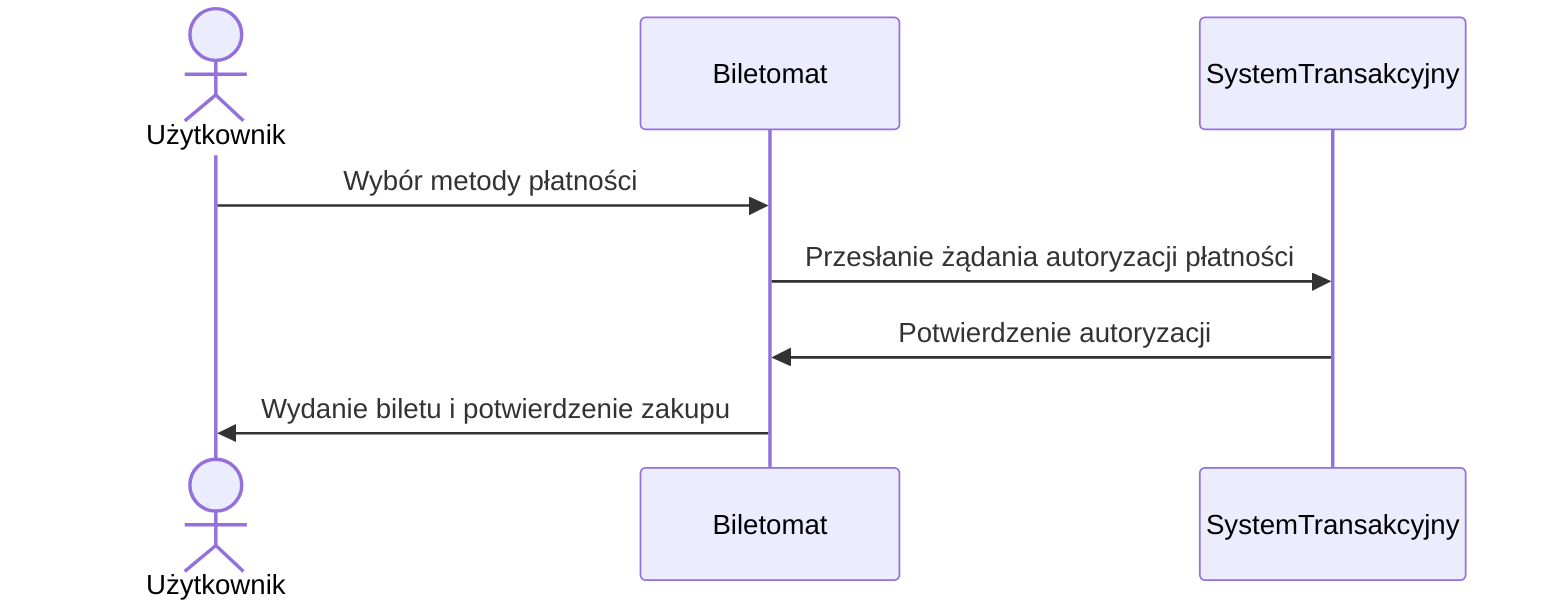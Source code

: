 sequenceDiagram
    actor Użytkownik
    participant Biletomat
    participant SystemTransakcyjny

    Użytkownik->>Biletomat: Wybór metody płatności
    Biletomat->>SystemTransakcyjny: Przesłanie żądania autoryzacji płatności
    SystemTransakcyjny->>Biletomat: Potwierdzenie autoryzacji
    Biletomat->>Użytkownik: Wydanie biletu i potwierdzenie zakupu